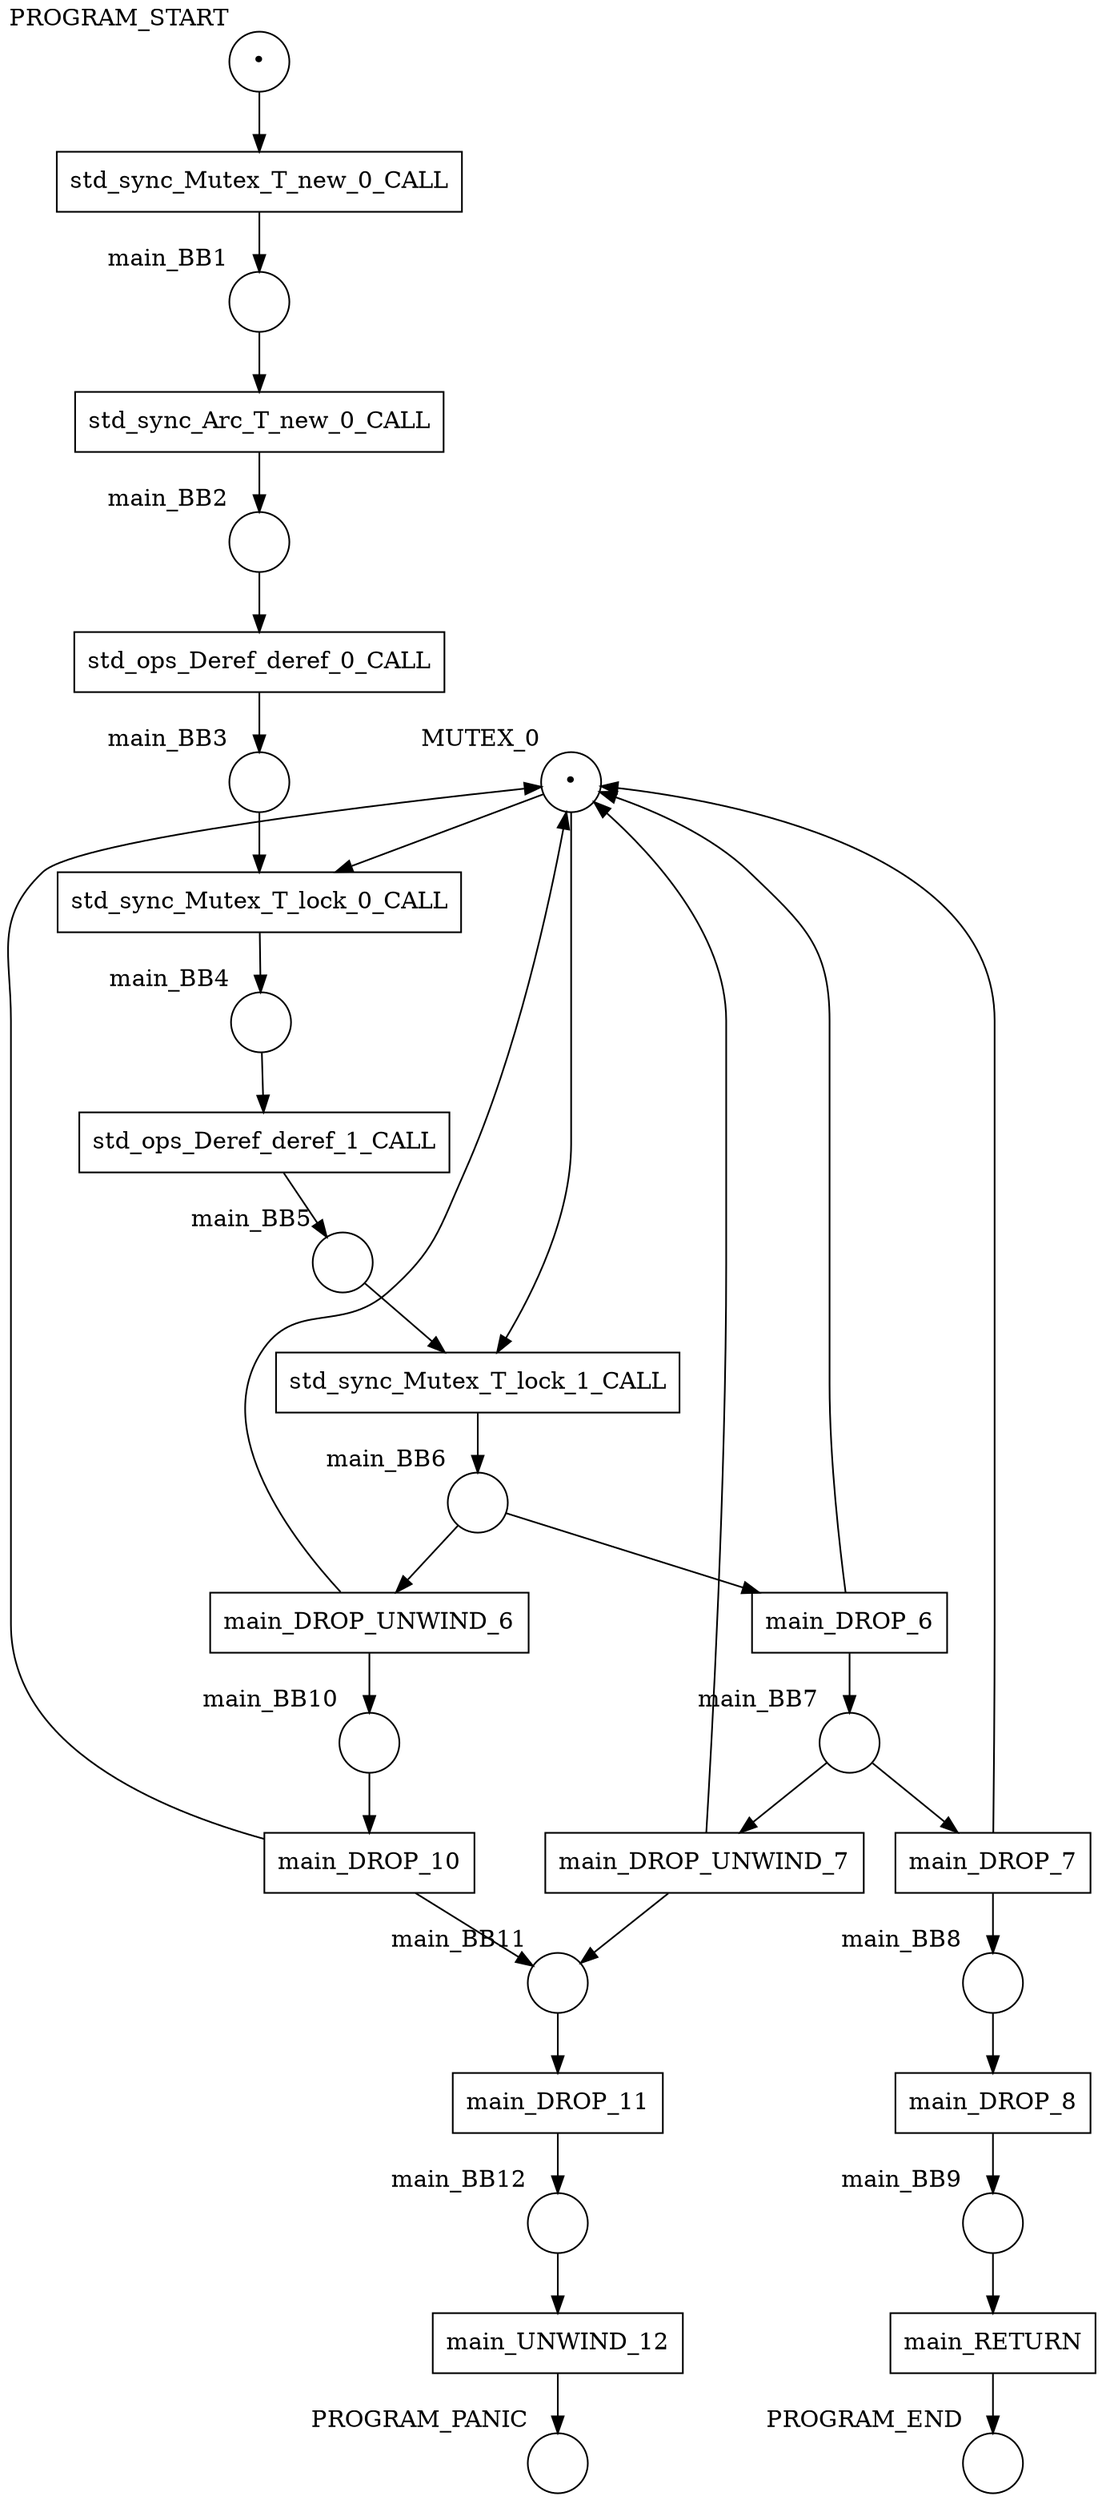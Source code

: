 digraph petrinet {
    MUTEX_0 [shape="circle" xlabel="MUTEX_0" label="•"];
    PROGRAM_END [shape="circle" xlabel="PROGRAM_END" label=""];
    PROGRAM_PANIC [shape="circle" xlabel="PROGRAM_PANIC" label=""];
    PROGRAM_START [shape="circle" xlabel="PROGRAM_START" label="•"];
    main_BB1 [shape="circle" xlabel="main_BB1" label=""];
    main_BB10 [shape="circle" xlabel="main_BB10" label=""];
    main_BB11 [shape="circle" xlabel="main_BB11" label=""];
    main_BB12 [shape="circle" xlabel="main_BB12" label=""];
    main_BB2 [shape="circle" xlabel="main_BB2" label=""];
    main_BB3 [shape="circle" xlabel="main_BB3" label=""];
    main_BB4 [shape="circle" xlabel="main_BB4" label=""];
    main_BB5 [shape="circle" xlabel="main_BB5" label=""];
    main_BB6 [shape="circle" xlabel="main_BB6" label=""];
    main_BB7 [shape="circle" xlabel="main_BB7" label=""];
    main_BB8 [shape="circle" xlabel="main_BB8" label=""];
    main_BB9 [shape="circle" xlabel="main_BB9" label=""];
    main_DROP_10 [shape="box" xlabel="" label="main_DROP_10"];
    main_DROP_11 [shape="box" xlabel="" label="main_DROP_11"];
    main_DROP_6 [shape="box" xlabel="" label="main_DROP_6"];
    main_DROP_7 [shape="box" xlabel="" label="main_DROP_7"];
    main_DROP_8 [shape="box" xlabel="" label="main_DROP_8"];
    main_DROP_UNWIND_6 [shape="box" xlabel="" label="main_DROP_UNWIND_6"];
    main_DROP_UNWIND_7 [shape="box" xlabel="" label="main_DROP_UNWIND_7"];
    main_RETURN [shape="box" xlabel="" label="main_RETURN"];
    main_UNWIND_12 [shape="box" xlabel="" label="main_UNWIND_12"];
    std_ops_Deref_deref_0_CALL [shape="box" xlabel="" label="std_ops_Deref_deref_0_CALL"];
    std_ops_Deref_deref_1_CALL [shape="box" xlabel="" label="std_ops_Deref_deref_1_CALL"];
    std_sync_Arc_T_new_0_CALL [shape="box" xlabel="" label="std_sync_Arc_T_new_0_CALL"];
    std_sync_Mutex_T_lock_0_CALL [shape="box" xlabel="" label="std_sync_Mutex_T_lock_0_CALL"];
    std_sync_Mutex_T_lock_1_CALL [shape="box" xlabel="" label="std_sync_Mutex_T_lock_1_CALL"];
    std_sync_Mutex_T_new_0_CALL [shape="box" xlabel="" label="std_sync_Mutex_T_new_0_CALL"];
    MUTEX_0 -> std_sync_Mutex_T_lock_0_CALL;
    MUTEX_0 -> std_sync_Mutex_T_lock_1_CALL;
    PROGRAM_START -> std_sync_Mutex_T_new_0_CALL;
    main_BB1 -> std_sync_Arc_T_new_0_CALL;
    main_BB10 -> main_DROP_10;
    main_BB11 -> main_DROP_11;
    main_BB12 -> main_UNWIND_12;
    main_BB2 -> std_ops_Deref_deref_0_CALL;
    main_BB3 -> std_sync_Mutex_T_lock_0_CALL;
    main_BB4 -> std_ops_Deref_deref_1_CALL;
    main_BB5 -> std_sync_Mutex_T_lock_1_CALL;
    main_BB6 -> main_DROP_6;
    main_BB6 -> main_DROP_UNWIND_6;
    main_BB7 -> main_DROP_7;
    main_BB7 -> main_DROP_UNWIND_7;
    main_BB8 -> main_DROP_8;
    main_BB9 -> main_RETURN;
    main_DROP_10 -> MUTEX_0;
    main_DROP_10 -> main_BB11;
    main_DROP_11 -> main_BB12;
    main_DROP_6 -> MUTEX_0;
    main_DROP_6 -> main_BB7;
    main_DROP_7 -> MUTEX_0;
    main_DROP_7 -> main_BB8;
    main_DROP_8 -> main_BB9;
    main_DROP_UNWIND_6 -> MUTEX_0;
    main_DROP_UNWIND_6 -> main_BB10;
    main_DROP_UNWIND_7 -> MUTEX_0;
    main_DROP_UNWIND_7 -> main_BB11;
    main_RETURN -> PROGRAM_END;
    main_UNWIND_12 -> PROGRAM_PANIC;
    std_ops_Deref_deref_0_CALL -> main_BB3;
    std_ops_Deref_deref_1_CALL -> main_BB5;
    std_sync_Arc_T_new_0_CALL -> main_BB2;
    std_sync_Mutex_T_lock_0_CALL -> main_BB4;
    std_sync_Mutex_T_lock_1_CALL -> main_BB6;
    std_sync_Mutex_T_new_0_CALL -> main_BB1;
}
